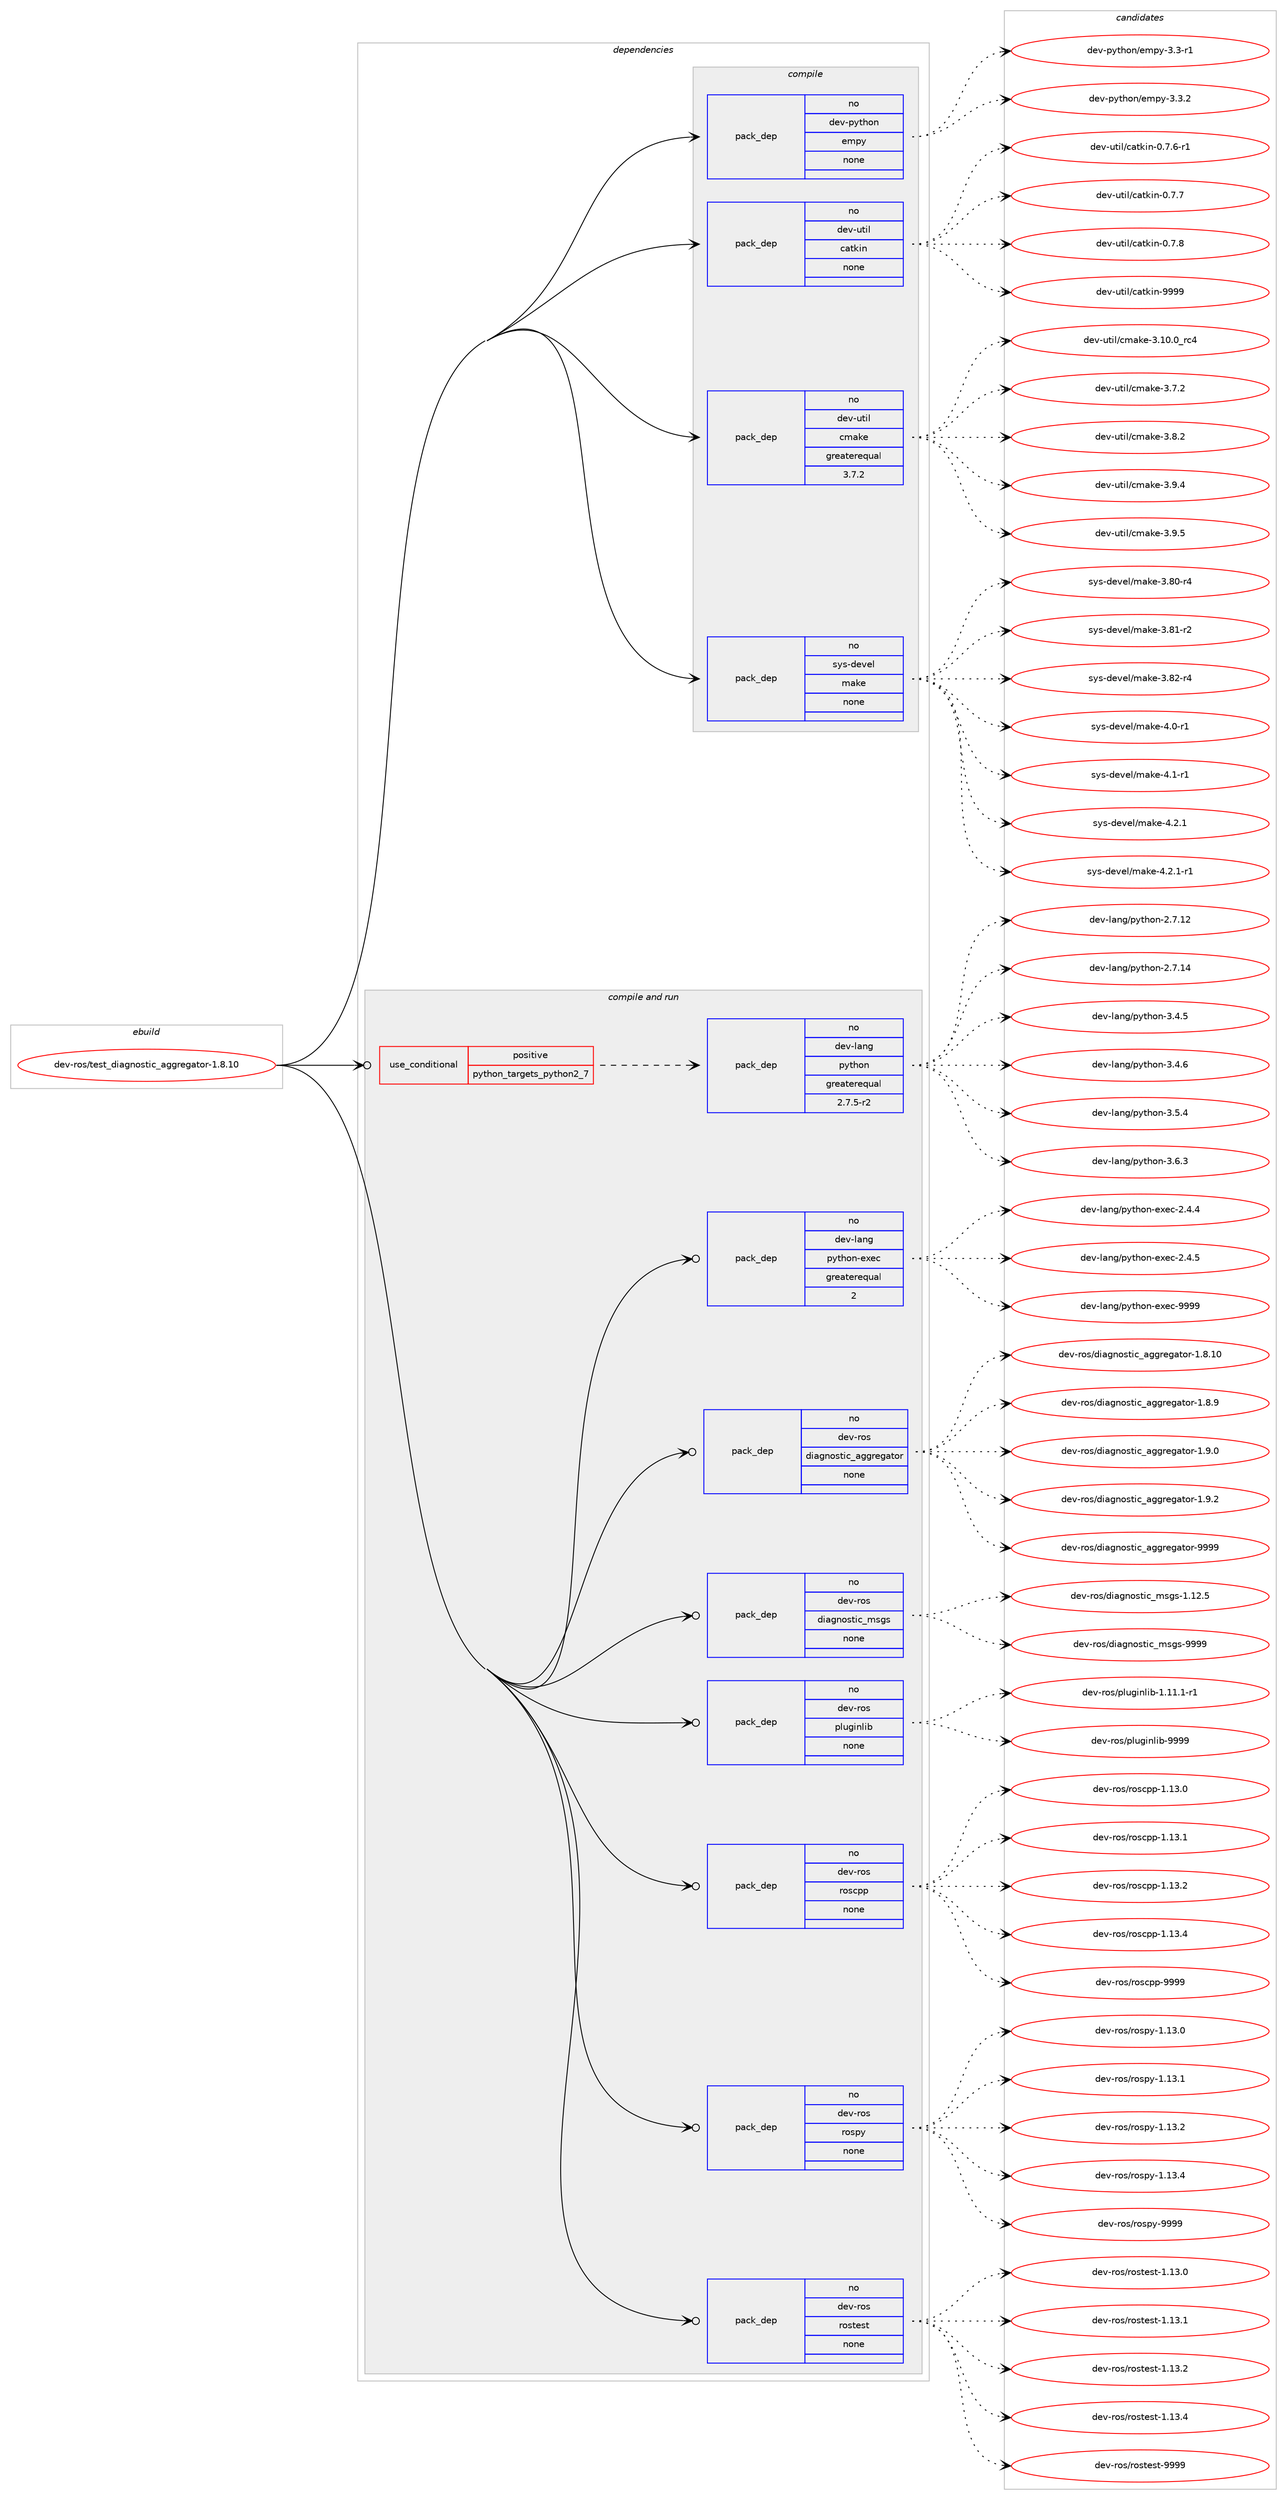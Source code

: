 digraph prolog {

# *************
# Graph options
# *************

newrank=true;
concentrate=true;
compound=true;
graph [rankdir=LR,fontname=Helvetica,fontsize=10,ranksep=1.5];#, ranksep=2.5, nodesep=0.2];
edge  [arrowhead=vee];
node  [fontname=Helvetica,fontsize=10];

# **********
# The ebuild
# **********

subgraph cluster_leftcol {
color=gray;
rank=same;
label=<<i>ebuild</i>>;
id [label="dev-ros/test_diagnostic_aggregator-1.8.10", color=red, width=4, href="../dev-ros/test_diagnostic_aggregator-1.8.10.svg"];
}

# ****************
# The dependencies
# ****************

subgraph cluster_midcol {
color=gray;
label=<<i>dependencies</i>>;
subgraph cluster_compile {
fillcolor="#eeeeee";
style=filled;
label=<<i>compile</i>>;
subgraph pack163718 {
dependency215041 [label=<<TABLE BORDER="0" CELLBORDER="1" CELLSPACING="0" CELLPADDING="4" WIDTH="220"><TR><TD ROWSPAN="6" CELLPADDING="30">pack_dep</TD></TR><TR><TD WIDTH="110">no</TD></TR><TR><TD>dev-python</TD></TR><TR><TD>empy</TD></TR><TR><TD>none</TD></TR><TR><TD></TD></TR></TABLE>>, shape=none, color=blue];
}
id:e -> dependency215041:w [weight=20,style="solid",arrowhead="vee"];
subgraph pack163719 {
dependency215042 [label=<<TABLE BORDER="0" CELLBORDER="1" CELLSPACING="0" CELLPADDING="4" WIDTH="220"><TR><TD ROWSPAN="6" CELLPADDING="30">pack_dep</TD></TR><TR><TD WIDTH="110">no</TD></TR><TR><TD>dev-util</TD></TR><TR><TD>catkin</TD></TR><TR><TD>none</TD></TR><TR><TD></TD></TR></TABLE>>, shape=none, color=blue];
}
id:e -> dependency215042:w [weight=20,style="solid",arrowhead="vee"];
subgraph pack163720 {
dependency215043 [label=<<TABLE BORDER="0" CELLBORDER="1" CELLSPACING="0" CELLPADDING="4" WIDTH="220"><TR><TD ROWSPAN="6" CELLPADDING="30">pack_dep</TD></TR><TR><TD WIDTH="110">no</TD></TR><TR><TD>dev-util</TD></TR><TR><TD>cmake</TD></TR><TR><TD>greaterequal</TD></TR><TR><TD>3.7.2</TD></TR></TABLE>>, shape=none, color=blue];
}
id:e -> dependency215043:w [weight=20,style="solid",arrowhead="vee"];
subgraph pack163721 {
dependency215044 [label=<<TABLE BORDER="0" CELLBORDER="1" CELLSPACING="0" CELLPADDING="4" WIDTH="220"><TR><TD ROWSPAN="6" CELLPADDING="30">pack_dep</TD></TR><TR><TD WIDTH="110">no</TD></TR><TR><TD>sys-devel</TD></TR><TR><TD>make</TD></TR><TR><TD>none</TD></TR><TR><TD></TD></TR></TABLE>>, shape=none, color=blue];
}
id:e -> dependency215044:w [weight=20,style="solid",arrowhead="vee"];
}
subgraph cluster_compileandrun {
fillcolor="#eeeeee";
style=filled;
label=<<i>compile and run</i>>;
subgraph cond47333 {
dependency215045 [label=<<TABLE BORDER="0" CELLBORDER="1" CELLSPACING="0" CELLPADDING="4"><TR><TD ROWSPAN="3" CELLPADDING="10">use_conditional</TD></TR><TR><TD>positive</TD></TR><TR><TD>python_targets_python2_7</TD></TR></TABLE>>, shape=none, color=red];
subgraph pack163722 {
dependency215046 [label=<<TABLE BORDER="0" CELLBORDER="1" CELLSPACING="0" CELLPADDING="4" WIDTH="220"><TR><TD ROWSPAN="6" CELLPADDING="30">pack_dep</TD></TR><TR><TD WIDTH="110">no</TD></TR><TR><TD>dev-lang</TD></TR><TR><TD>python</TD></TR><TR><TD>greaterequal</TD></TR><TR><TD>2.7.5-r2</TD></TR></TABLE>>, shape=none, color=blue];
}
dependency215045:e -> dependency215046:w [weight=20,style="dashed",arrowhead="vee"];
}
id:e -> dependency215045:w [weight=20,style="solid",arrowhead="odotvee"];
subgraph pack163723 {
dependency215047 [label=<<TABLE BORDER="0" CELLBORDER="1" CELLSPACING="0" CELLPADDING="4" WIDTH="220"><TR><TD ROWSPAN="6" CELLPADDING="30">pack_dep</TD></TR><TR><TD WIDTH="110">no</TD></TR><TR><TD>dev-lang</TD></TR><TR><TD>python-exec</TD></TR><TR><TD>greaterequal</TD></TR><TR><TD>2</TD></TR></TABLE>>, shape=none, color=blue];
}
id:e -> dependency215047:w [weight=20,style="solid",arrowhead="odotvee"];
subgraph pack163724 {
dependency215048 [label=<<TABLE BORDER="0" CELLBORDER="1" CELLSPACING="0" CELLPADDING="4" WIDTH="220"><TR><TD ROWSPAN="6" CELLPADDING="30">pack_dep</TD></TR><TR><TD WIDTH="110">no</TD></TR><TR><TD>dev-ros</TD></TR><TR><TD>diagnostic_aggregator</TD></TR><TR><TD>none</TD></TR><TR><TD></TD></TR></TABLE>>, shape=none, color=blue];
}
id:e -> dependency215048:w [weight=20,style="solid",arrowhead="odotvee"];
subgraph pack163725 {
dependency215049 [label=<<TABLE BORDER="0" CELLBORDER="1" CELLSPACING="0" CELLPADDING="4" WIDTH="220"><TR><TD ROWSPAN="6" CELLPADDING="30">pack_dep</TD></TR><TR><TD WIDTH="110">no</TD></TR><TR><TD>dev-ros</TD></TR><TR><TD>diagnostic_msgs</TD></TR><TR><TD>none</TD></TR><TR><TD></TD></TR></TABLE>>, shape=none, color=blue];
}
id:e -> dependency215049:w [weight=20,style="solid",arrowhead="odotvee"];
subgraph pack163726 {
dependency215050 [label=<<TABLE BORDER="0" CELLBORDER="1" CELLSPACING="0" CELLPADDING="4" WIDTH="220"><TR><TD ROWSPAN="6" CELLPADDING="30">pack_dep</TD></TR><TR><TD WIDTH="110">no</TD></TR><TR><TD>dev-ros</TD></TR><TR><TD>pluginlib</TD></TR><TR><TD>none</TD></TR><TR><TD></TD></TR></TABLE>>, shape=none, color=blue];
}
id:e -> dependency215050:w [weight=20,style="solid",arrowhead="odotvee"];
subgraph pack163727 {
dependency215051 [label=<<TABLE BORDER="0" CELLBORDER="1" CELLSPACING="0" CELLPADDING="4" WIDTH="220"><TR><TD ROWSPAN="6" CELLPADDING="30">pack_dep</TD></TR><TR><TD WIDTH="110">no</TD></TR><TR><TD>dev-ros</TD></TR><TR><TD>roscpp</TD></TR><TR><TD>none</TD></TR><TR><TD></TD></TR></TABLE>>, shape=none, color=blue];
}
id:e -> dependency215051:w [weight=20,style="solid",arrowhead="odotvee"];
subgraph pack163728 {
dependency215052 [label=<<TABLE BORDER="0" CELLBORDER="1" CELLSPACING="0" CELLPADDING="4" WIDTH="220"><TR><TD ROWSPAN="6" CELLPADDING="30">pack_dep</TD></TR><TR><TD WIDTH="110">no</TD></TR><TR><TD>dev-ros</TD></TR><TR><TD>rospy</TD></TR><TR><TD>none</TD></TR><TR><TD></TD></TR></TABLE>>, shape=none, color=blue];
}
id:e -> dependency215052:w [weight=20,style="solid",arrowhead="odotvee"];
subgraph pack163729 {
dependency215053 [label=<<TABLE BORDER="0" CELLBORDER="1" CELLSPACING="0" CELLPADDING="4" WIDTH="220"><TR><TD ROWSPAN="6" CELLPADDING="30">pack_dep</TD></TR><TR><TD WIDTH="110">no</TD></TR><TR><TD>dev-ros</TD></TR><TR><TD>rostest</TD></TR><TR><TD>none</TD></TR><TR><TD></TD></TR></TABLE>>, shape=none, color=blue];
}
id:e -> dependency215053:w [weight=20,style="solid",arrowhead="odotvee"];
}
subgraph cluster_run {
fillcolor="#eeeeee";
style=filled;
label=<<i>run</i>>;
}
}

# **************
# The candidates
# **************

subgraph cluster_choices {
rank=same;
color=gray;
label=<<i>candidates</i>>;

subgraph choice163718 {
color=black;
nodesep=1;
choice1001011184511212111610411111047101109112121455146514511449 [label="dev-python/empy-3.3-r1", color=red, width=4,href="../dev-python/empy-3.3-r1.svg"];
choice1001011184511212111610411111047101109112121455146514650 [label="dev-python/empy-3.3.2", color=red, width=4,href="../dev-python/empy-3.3.2.svg"];
dependency215041:e -> choice1001011184511212111610411111047101109112121455146514511449:w [style=dotted,weight="100"];
dependency215041:e -> choice1001011184511212111610411111047101109112121455146514650:w [style=dotted,weight="100"];
}
subgraph choice163719 {
color=black;
nodesep=1;
choice100101118451171161051084799971161071051104548465546544511449 [label="dev-util/catkin-0.7.6-r1", color=red, width=4,href="../dev-util/catkin-0.7.6-r1.svg"];
choice10010111845117116105108479997116107105110454846554655 [label="dev-util/catkin-0.7.7", color=red, width=4,href="../dev-util/catkin-0.7.7.svg"];
choice10010111845117116105108479997116107105110454846554656 [label="dev-util/catkin-0.7.8", color=red, width=4,href="../dev-util/catkin-0.7.8.svg"];
choice100101118451171161051084799971161071051104557575757 [label="dev-util/catkin-9999", color=red, width=4,href="../dev-util/catkin-9999.svg"];
dependency215042:e -> choice100101118451171161051084799971161071051104548465546544511449:w [style=dotted,weight="100"];
dependency215042:e -> choice10010111845117116105108479997116107105110454846554655:w [style=dotted,weight="100"];
dependency215042:e -> choice10010111845117116105108479997116107105110454846554656:w [style=dotted,weight="100"];
dependency215042:e -> choice100101118451171161051084799971161071051104557575757:w [style=dotted,weight="100"];
}
subgraph choice163720 {
color=black;
nodesep=1;
choice1001011184511711610510847991099710710145514649484648951149952 [label="dev-util/cmake-3.10.0_rc4", color=red, width=4,href="../dev-util/cmake-3.10.0_rc4.svg"];
choice10010111845117116105108479910997107101455146554650 [label="dev-util/cmake-3.7.2", color=red, width=4,href="../dev-util/cmake-3.7.2.svg"];
choice10010111845117116105108479910997107101455146564650 [label="dev-util/cmake-3.8.2", color=red, width=4,href="../dev-util/cmake-3.8.2.svg"];
choice10010111845117116105108479910997107101455146574652 [label="dev-util/cmake-3.9.4", color=red, width=4,href="../dev-util/cmake-3.9.4.svg"];
choice10010111845117116105108479910997107101455146574653 [label="dev-util/cmake-3.9.5", color=red, width=4,href="../dev-util/cmake-3.9.5.svg"];
dependency215043:e -> choice1001011184511711610510847991099710710145514649484648951149952:w [style=dotted,weight="100"];
dependency215043:e -> choice10010111845117116105108479910997107101455146554650:w [style=dotted,weight="100"];
dependency215043:e -> choice10010111845117116105108479910997107101455146564650:w [style=dotted,weight="100"];
dependency215043:e -> choice10010111845117116105108479910997107101455146574652:w [style=dotted,weight="100"];
dependency215043:e -> choice10010111845117116105108479910997107101455146574653:w [style=dotted,weight="100"];
}
subgraph choice163721 {
color=black;
nodesep=1;
choice11512111545100101118101108471099710710145514656484511452 [label="sys-devel/make-3.80-r4", color=red, width=4,href="../sys-devel/make-3.80-r4.svg"];
choice11512111545100101118101108471099710710145514656494511450 [label="sys-devel/make-3.81-r2", color=red, width=4,href="../sys-devel/make-3.81-r2.svg"];
choice11512111545100101118101108471099710710145514656504511452 [label="sys-devel/make-3.82-r4", color=red, width=4,href="../sys-devel/make-3.82-r4.svg"];
choice115121115451001011181011084710997107101455246484511449 [label="sys-devel/make-4.0-r1", color=red, width=4,href="../sys-devel/make-4.0-r1.svg"];
choice115121115451001011181011084710997107101455246494511449 [label="sys-devel/make-4.1-r1", color=red, width=4,href="../sys-devel/make-4.1-r1.svg"];
choice115121115451001011181011084710997107101455246504649 [label="sys-devel/make-4.2.1", color=red, width=4,href="../sys-devel/make-4.2.1.svg"];
choice1151211154510010111810110847109971071014552465046494511449 [label="sys-devel/make-4.2.1-r1", color=red, width=4,href="../sys-devel/make-4.2.1-r1.svg"];
dependency215044:e -> choice11512111545100101118101108471099710710145514656484511452:w [style=dotted,weight="100"];
dependency215044:e -> choice11512111545100101118101108471099710710145514656494511450:w [style=dotted,weight="100"];
dependency215044:e -> choice11512111545100101118101108471099710710145514656504511452:w [style=dotted,weight="100"];
dependency215044:e -> choice115121115451001011181011084710997107101455246484511449:w [style=dotted,weight="100"];
dependency215044:e -> choice115121115451001011181011084710997107101455246494511449:w [style=dotted,weight="100"];
dependency215044:e -> choice115121115451001011181011084710997107101455246504649:w [style=dotted,weight="100"];
dependency215044:e -> choice1151211154510010111810110847109971071014552465046494511449:w [style=dotted,weight="100"];
}
subgraph choice163722 {
color=black;
nodesep=1;
choice10010111845108971101034711212111610411111045504655464950 [label="dev-lang/python-2.7.12", color=red, width=4,href="../dev-lang/python-2.7.12.svg"];
choice10010111845108971101034711212111610411111045504655464952 [label="dev-lang/python-2.7.14", color=red, width=4,href="../dev-lang/python-2.7.14.svg"];
choice100101118451089711010347112121116104111110455146524653 [label="dev-lang/python-3.4.5", color=red, width=4,href="../dev-lang/python-3.4.5.svg"];
choice100101118451089711010347112121116104111110455146524654 [label="dev-lang/python-3.4.6", color=red, width=4,href="../dev-lang/python-3.4.6.svg"];
choice100101118451089711010347112121116104111110455146534652 [label="dev-lang/python-3.5.4", color=red, width=4,href="../dev-lang/python-3.5.4.svg"];
choice100101118451089711010347112121116104111110455146544651 [label="dev-lang/python-3.6.3", color=red, width=4,href="../dev-lang/python-3.6.3.svg"];
dependency215046:e -> choice10010111845108971101034711212111610411111045504655464950:w [style=dotted,weight="100"];
dependency215046:e -> choice10010111845108971101034711212111610411111045504655464952:w [style=dotted,weight="100"];
dependency215046:e -> choice100101118451089711010347112121116104111110455146524653:w [style=dotted,weight="100"];
dependency215046:e -> choice100101118451089711010347112121116104111110455146524654:w [style=dotted,weight="100"];
dependency215046:e -> choice100101118451089711010347112121116104111110455146534652:w [style=dotted,weight="100"];
dependency215046:e -> choice100101118451089711010347112121116104111110455146544651:w [style=dotted,weight="100"];
}
subgraph choice163723 {
color=black;
nodesep=1;
choice1001011184510897110103471121211161041111104510112010199455046524652 [label="dev-lang/python-exec-2.4.4", color=red, width=4,href="../dev-lang/python-exec-2.4.4.svg"];
choice1001011184510897110103471121211161041111104510112010199455046524653 [label="dev-lang/python-exec-2.4.5", color=red, width=4,href="../dev-lang/python-exec-2.4.5.svg"];
choice10010111845108971101034711212111610411111045101120101994557575757 [label="dev-lang/python-exec-9999", color=red, width=4,href="../dev-lang/python-exec-9999.svg"];
dependency215047:e -> choice1001011184510897110103471121211161041111104510112010199455046524652:w [style=dotted,weight="100"];
dependency215047:e -> choice1001011184510897110103471121211161041111104510112010199455046524653:w [style=dotted,weight="100"];
dependency215047:e -> choice10010111845108971101034711212111610411111045101120101994557575757:w [style=dotted,weight="100"];
}
subgraph choice163724 {
color=black;
nodesep=1;
choice1001011184511411111547100105971031101111151161059995971031031141011039711611111445494656464948 [label="dev-ros/diagnostic_aggregator-1.8.10", color=red, width=4,href="../dev-ros/diagnostic_aggregator-1.8.10.svg"];
choice10010111845114111115471001059710311011111511610599959710310311410110397116111114454946564657 [label="dev-ros/diagnostic_aggregator-1.8.9", color=red, width=4,href="../dev-ros/diagnostic_aggregator-1.8.9.svg"];
choice10010111845114111115471001059710311011111511610599959710310311410110397116111114454946574648 [label="dev-ros/diagnostic_aggregator-1.9.0", color=red, width=4,href="../dev-ros/diagnostic_aggregator-1.9.0.svg"];
choice10010111845114111115471001059710311011111511610599959710310311410110397116111114454946574650 [label="dev-ros/diagnostic_aggregator-1.9.2", color=red, width=4,href="../dev-ros/diagnostic_aggregator-1.9.2.svg"];
choice100101118451141111154710010597103110111115116105999597103103114101103971161111144557575757 [label="dev-ros/diagnostic_aggregator-9999", color=red, width=4,href="../dev-ros/diagnostic_aggregator-9999.svg"];
dependency215048:e -> choice1001011184511411111547100105971031101111151161059995971031031141011039711611111445494656464948:w [style=dotted,weight="100"];
dependency215048:e -> choice10010111845114111115471001059710311011111511610599959710310311410110397116111114454946564657:w [style=dotted,weight="100"];
dependency215048:e -> choice10010111845114111115471001059710311011111511610599959710310311410110397116111114454946574648:w [style=dotted,weight="100"];
dependency215048:e -> choice10010111845114111115471001059710311011111511610599959710310311410110397116111114454946574650:w [style=dotted,weight="100"];
dependency215048:e -> choice100101118451141111154710010597103110111115116105999597103103114101103971161111144557575757:w [style=dotted,weight="100"];
}
subgraph choice163725 {
color=black;
nodesep=1;
choice100101118451141111154710010597103110111115116105999510911510311545494649504653 [label="dev-ros/diagnostic_msgs-1.12.5", color=red, width=4,href="../dev-ros/diagnostic_msgs-1.12.5.svg"];
choice10010111845114111115471001059710311011111511610599951091151031154557575757 [label="dev-ros/diagnostic_msgs-9999", color=red, width=4,href="../dev-ros/diagnostic_msgs-9999.svg"];
dependency215049:e -> choice100101118451141111154710010597103110111115116105999510911510311545494649504653:w [style=dotted,weight="100"];
dependency215049:e -> choice10010111845114111115471001059710311011111511610599951091151031154557575757:w [style=dotted,weight="100"];
}
subgraph choice163726 {
color=black;
nodesep=1;
choice100101118451141111154711210811710310511010810598454946494946494511449 [label="dev-ros/pluginlib-1.11.1-r1", color=red, width=4,href="../dev-ros/pluginlib-1.11.1-r1.svg"];
choice1001011184511411111547112108117103105110108105984557575757 [label="dev-ros/pluginlib-9999", color=red, width=4,href="../dev-ros/pluginlib-9999.svg"];
dependency215050:e -> choice100101118451141111154711210811710310511010810598454946494946494511449:w [style=dotted,weight="100"];
dependency215050:e -> choice1001011184511411111547112108117103105110108105984557575757:w [style=dotted,weight="100"];
}
subgraph choice163727 {
color=black;
nodesep=1;
choice10010111845114111115471141111159911211245494649514648 [label="dev-ros/roscpp-1.13.0", color=red, width=4,href="../dev-ros/roscpp-1.13.0.svg"];
choice10010111845114111115471141111159911211245494649514649 [label="dev-ros/roscpp-1.13.1", color=red, width=4,href="../dev-ros/roscpp-1.13.1.svg"];
choice10010111845114111115471141111159911211245494649514650 [label="dev-ros/roscpp-1.13.2", color=red, width=4,href="../dev-ros/roscpp-1.13.2.svg"];
choice10010111845114111115471141111159911211245494649514652 [label="dev-ros/roscpp-1.13.4", color=red, width=4,href="../dev-ros/roscpp-1.13.4.svg"];
choice1001011184511411111547114111115991121124557575757 [label="dev-ros/roscpp-9999", color=red, width=4,href="../dev-ros/roscpp-9999.svg"];
dependency215051:e -> choice10010111845114111115471141111159911211245494649514648:w [style=dotted,weight="100"];
dependency215051:e -> choice10010111845114111115471141111159911211245494649514649:w [style=dotted,weight="100"];
dependency215051:e -> choice10010111845114111115471141111159911211245494649514650:w [style=dotted,weight="100"];
dependency215051:e -> choice10010111845114111115471141111159911211245494649514652:w [style=dotted,weight="100"];
dependency215051:e -> choice1001011184511411111547114111115991121124557575757:w [style=dotted,weight="100"];
}
subgraph choice163728 {
color=black;
nodesep=1;
choice100101118451141111154711411111511212145494649514648 [label="dev-ros/rospy-1.13.0", color=red, width=4,href="../dev-ros/rospy-1.13.0.svg"];
choice100101118451141111154711411111511212145494649514649 [label="dev-ros/rospy-1.13.1", color=red, width=4,href="../dev-ros/rospy-1.13.1.svg"];
choice100101118451141111154711411111511212145494649514650 [label="dev-ros/rospy-1.13.2", color=red, width=4,href="../dev-ros/rospy-1.13.2.svg"];
choice100101118451141111154711411111511212145494649514652 [label="dev-ros/rospy-1.13.4", color=red, width=4,href="../dev-ros/rospy-1.13.4.svg"];
choice10010111845114111115471141111151121214557575757 [label="dev-ros/rospy-9999", color=red, width=4,href="../dev-ros/rospy-9999.svg"];
dependency215052:e -> choice100101118451141111154711411111511212145494649514648:w [style=dotted,weight="100"];
dependency215052:e -> choice100101118451141111154711411111511212145494649514649:w [style=dotted,weight="100"];
dependency215052:e -> choice100101118451141111154711411111511212145494649514650:w [style=dotted,weight="100"];
dependency215052:e -> choice100101118451141111154711411111511212145494649514652:w [style=dotted,weight="100"];
dependency215052:e -> choice10010111845114111115471141111151121214557575757:w [style=dotted,weight="100"];
}
subgraph choice163729 {
color=black;
nodesep=1;
choice100101118451141111154711411111511610111511645494649514648 [label="dev-ros/rostest-1.13.0", color=red, width=4,href="../dev-ros/rostest-1.13.0.svg"];
choice100101118451141111154711411111511610111511645494649514649 [label="dev-ros/rostest-1.13.1", color=red, width=4,href="../dev-ros/rostest-1.13.1.svg"];
choice100101118451141111154711411111511610111511645494649514650 [label="dev-ros/rostest-1.13.2", color=red, width=4,href="../dev-ros/rostest-1.13.2.svg"];
choice100101118451141111154711411111511610111511645494649514652 [label="dev-ros/rostest-1.13.4", color=red, width=4,href="../dev-ros/rostest-1.13.4.svg"];
choice10010111845114111115471141111151161011151164557575757 [label="dev-ros/rostest-9999", color=red, width=4,href="../dev-ros/rostest-9999.svg"];
dependency215053:e -> choice100101118451141111154711411111511610111511645494649514648:w [style=dotted,weight="100"];
dependency215053:e -> choice100101118451141111154711411111511610111511645494649514649:w [style=dotted,weight="100"];
dependency215053:e -> choice100101118451141111154711411111511610111511645494649514650:w [style=dotted,weight="100"];
dependency215053:e -> choice100101118451141111154711411111511610111511645494649514652:w [style=dotted,weight="100"];
dependency215053:e -> choice10010111845114111115471141111151161011151164557575757:w [style=dotted,weight="100"];
}
}

}
